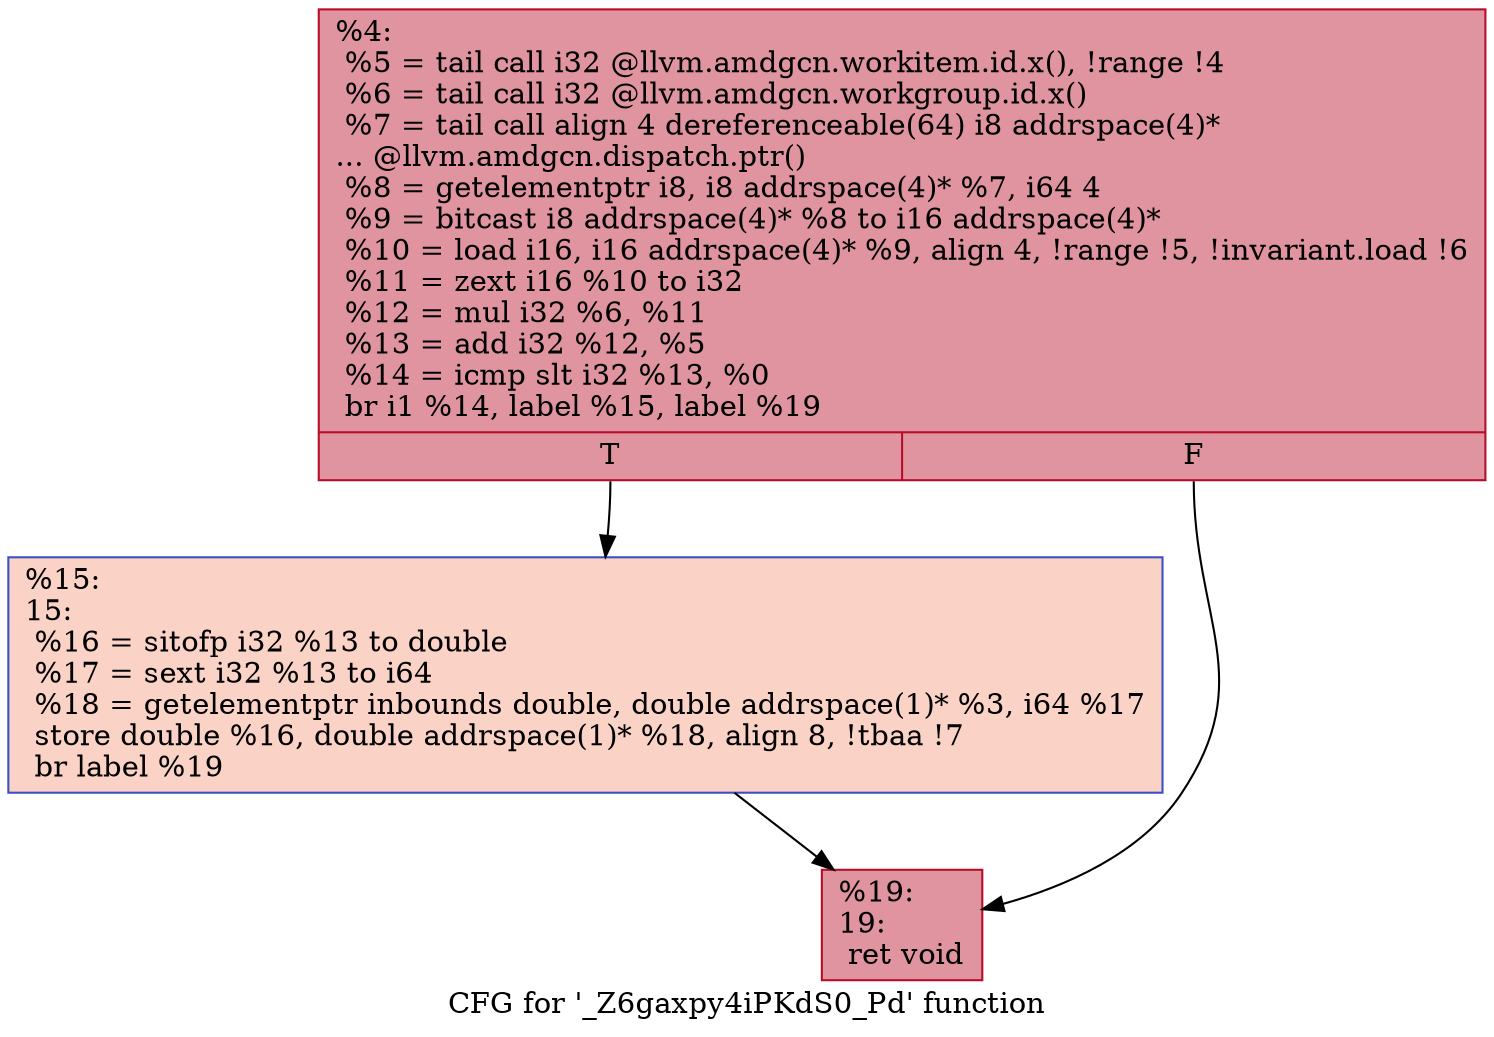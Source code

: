 digraph "CFG for '_Z6gaxpy4iPKdS0_Pd' function" {
	label="CFG for '_Z6gaxpy4iPKdS0_Pd' function";

	Node0x5d9aff0 [shape=record,color="#b70d28ff", style=filled, fillcolor="#b70d2870",label="{%4:\l  %5 = tail call i32 @llvm.amdgcn.workitem.id.x(), !range !4\l  %6 = tail call i32 @llvm.amdgcn.workgroup.id.x()\l  %7 = tail call align 4 dereferenceable(64) i8 addrspace(4)*\l... @llvm.amdgcn.dispatch.ptr()\l  %8 = getelementptr i8, i8 addrspace(4)* %7, i64 4\l  %9 = bitcast i8 addrspace(4)* %8 to i16 addrspace(4)*\l  %10 = load i16, i16 addrspace(4)* %9, align 4, !range !5, !invariant.load !6\l  %11 = zext i16 %10 to i32\l  %12 = mul i32 %6, %11\l  %13 = add i32 %12, %5\l  %14 = icmp slt i32 %13, %0\l  br i1 %14, label %15, label %19\l|{<s0>T|<s1>F}}"];
	Node0x5d9aff0:s0 -> Node0x5d9b040;
	Node0x5d9aff0:s1 -> Node0x5d9cf80;
	Node0x5d9b040 [shape=record,color="#3d50c3ff", style=filled, fillcolor="#f59c7d70",label="{%15:\l15:                                               \l  %16 = sitofp i32 %13 to double\l  %17 = sext i32 %13 to i64\l  %18 = getelementptr inbounds double, double addrspace(1)* %3, i64 %17\l  store double %16, double addrspace(1)* %18, align 8, !tbaa !7\l  br label %19\l}"];
	Node0x5d9b040 -> Node0x5d9cf80;
	Node0x5d9cf80 [shape=record,color="#b70d28ff", style=filled, fillcolor="#b70d2870",label="{%19:\l19:                                               \l  ret void\l}"];
}
